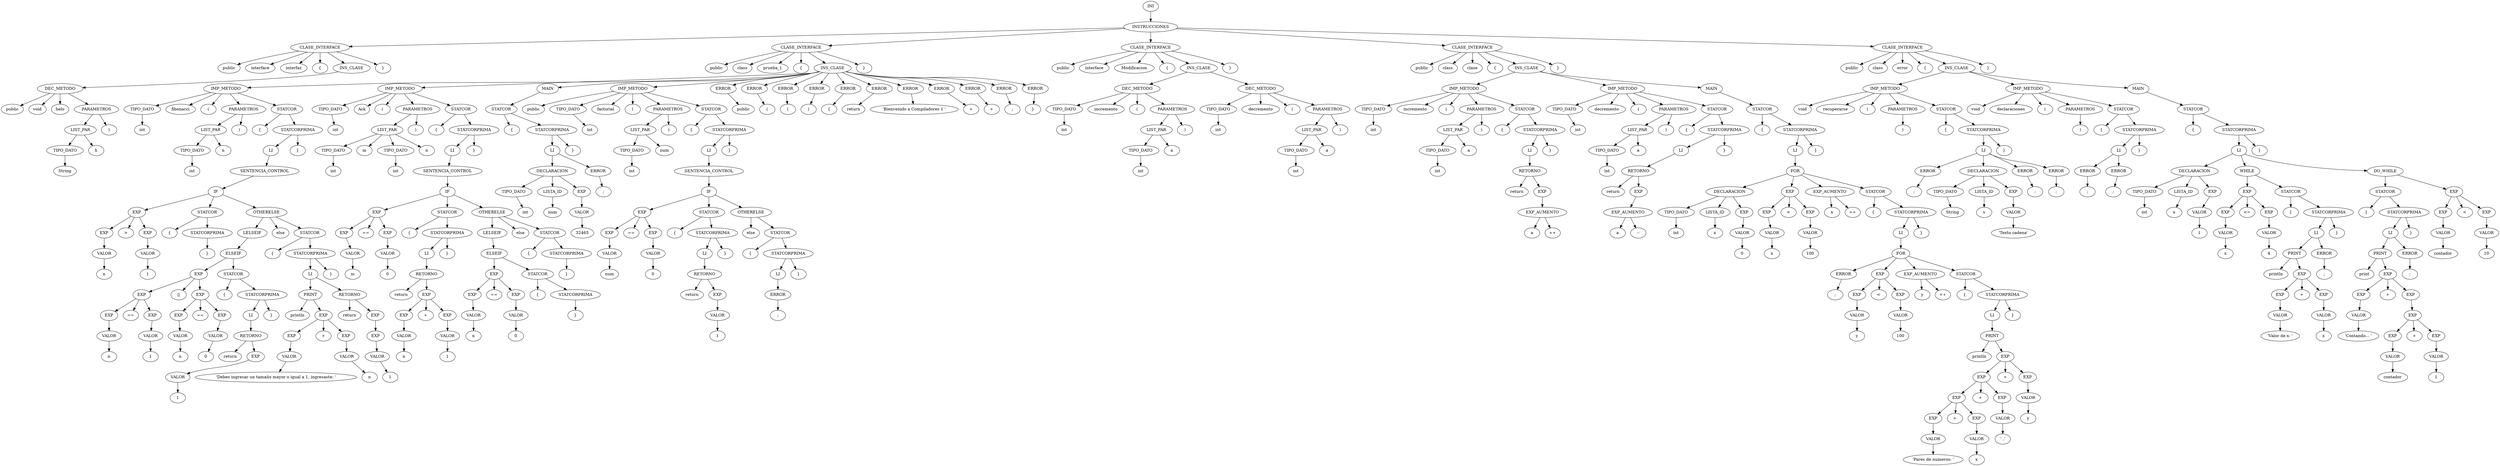 digraph G {1[label= "INI" fillcolor="#d62728"];
1->2;2[label= "INSTRUCCIONES" fillcolor="#d62728"];
2->3;3[label= "CLASE_INTERFACE" fillcolor="#d62728"];
3->4;4[label= "public" fillcolor="#d62728"];
3->5;5[label= "interface" fillcolor="#d62728"];
3->6;6[label= "interfaz" fillcolor="#d62728"];
3->7;7[label= "{" fillcolor="#d62728"];
3->8;8[label= "INS_CLASE" fillcolor="#d62728"];
8->9;9[label= "DEC_METODO" fillcolor="#d62728"];
9->10;10[label= "public" fillcolor="#d62728"];
9->11;11[label= "void" fillcolor="#d62728"];
9->12;12[label= "helo" fillcolor="#d62728"];
9->13;13[label= "PARAMETROS" fillcolor="#d62728"];
13->14;14[label= "LIST_PAR" fillcolor="#d62728"];
14->15;15[label= "TIPO_DATO" fillcolor="#d62728"];
15->16;16[label= "String" fillcolor="#d62728"];
14->17;17[label= "h" fillcolor="#d62728"];
13->18;18[label= ")" fillcolor="#d62728"];
3->19;19[label= "}" fillcolor="#d62728"];
2->20;20[label= "CLASE_INTERFACE" fillcolor="#d62728"];
20->21;21[label= "public" fillcolor="#d62728"];
20->22;22[label= "class" fillcolor="#d62728"];
20->23;23[label= "prueba_1" fillcolor="#d62728"];
20->24;24[label= "{" fillcolor="#d62728"];
20->25;25[label= "INS_CLASE" fillcolor="#d62728"];
25->26;26[label= "IMP_METODO" fillcolor="#d62728"];
26->27;27[label= "TIPO_DATO" fillcolor="#d62728"];
27->28;28[label= "int" fillcolor="#d62728"];
26->29;29[label= "fibonacci" fillcolor="#d62728"];
26->30;30[label= "(" fillcolor="#d62728"];
26->31;31[label= "PARAMETROS" fillcolor="#d62728"];
31->32;32[label= "LIST_PAR" fillcolor="#d62728"];
32->33;33[label= "TIPO_DATO" fillcolor="#d62728"];
33->34;34[label= "int" fillcolor="#d62728"];
32->35;35[label= "n" fillcolor="#d62728"];
31->36;36[label= ")" fillcolor="#d62728"];
26->37;37[label= "STATCOR" fillcolor="#d62728"];
37->38;38[label= "{" fillcolor="#d62728"];
37->39;39[label= "STATCORPRIMA" fillcolor="#d62728"];
39->40;40[label= "LI" fillcolor="#d62728"];
40->41;41[label= "SENTENCIA_CONTROL" fillcolor="#d62728"];
41->42;42[label= "IF" fillcolor="#d62728"];
42->43;43[label= "EXP" fillcolor="#d62728"];
43->44;44[label= "EXP" fillcolor="#d62728"];
44->45;45[label= "VALOR" fillcolor="#d62728"];
45->46;46[label= "n" fillcolor="#d62728"];
43->47;47[label= ">" fillcolor="#d62728"];
43->48;48[label= "EXP" fillcolor="#d62728"];
48->49;49[label= "VALOR" fillcolor="#d62728"];
49->50;50[label= "1" fillcolor="#d62728"];
42->51;51[label= "STATCOR" fillcolor="#d62728"];
51->52;52[label= "{" fillcolor="#d62728"];
51->53;53[label= "STATCORPRIMA" fillcolor="#d62728"];
53->54;54[label= "}" fillcolor="#d62728"];
42->55;55[label= "OTHERELSE" fillcolor="#d62728"];
55->56;56[label= "LELSEIF" fillcolor="#d62728"];
56->57;57[label= "ELSEIF" fillcolor="#d62728"];
57->58;58[label= "EXP" fillcolor="#d62728"];
58->59;59[label= "EXP" fillcolor="#d62728"];
59->60;60[label= "EXP" fillcolor="#d62728"];
60->61;61[label= "VALOR" fillcolor="#d62728"];
61->62;62[label= "n" fillcolor="#d62728"];
59->63;63[label= "==" fillcolor="#d62728"];
59->64;64[label= "EXP" fillcolor="#d62728"];
64->65;65[label= "VALOR" fillcolor="#d62728"];
65->66;66[label= "1" fillcolor="#d62728"];
58->67;67[label= "||" fillcolor="#d62728"];
58->68;68[label= "EXP" fillcolor="#d62728"];
68->69;69[label= "EXP" fillcolor="#d62728"];
69->70;70[label= "VALOR" fillcolor="#d62728"];
70->71;71[label= "n" fillcolor="#d62728"];
68->72;72[label= "==" fillcolor="#d62728"];
68->73;73[label= "EXP" fillcolor="#d62728"];
73->74;74[label= "VALOR" fillcolor="#d62728"];
74->75;75[label= "0" fillcolor="#d62728"];
57->76;76[label= "STATCOR" fillcolor="#d62728"];
76->77;77[label= "{" fillcolor="#d62728"];
76->78;78[label= "STATCORPRIMA" fillcolor="#d62728"];
78->79;79[label= "LI" fillcolor="#d62728"];
79->80;80[label= "RETORNO" fillcolor="#d62728"];
80->81;81[label= "return" fillcolor="#d62728"];
80->82;82[label= "EXP" fillcolor="#d62728"];
82->83;83[label= "VALOR" fillcolor="#d62728"];
83->84;84[label= "1" fillcolor="#d62728"];
78->85;85[label= "}" fillcolor="#d62728"];
55->86;86[label= "else" fillcolor="#d62728"];
55->87;87[label= "STATCOR" fillcolor="#d62728"];
87->88;88[label= "{" fillcolor="#d62728"];
87->89;89[label= "STATCORPRIMA" fillcolor="#d62728"];
89->90;90[label= "LI" fillcolor="#d62728"];
90->91;91[label= "PRINT" fillcolor="#d62728"];
91->92;92[label= "println" fillcolor="#d62728"];
91->93;93[label= "EXP" fillcolor="#d62728"];
93->94;94[label= "EXP" fillcolor="#d62728"];
94->95;95[label= "VALOR" fillcolor="#d62728"];
95->96;96[label= "'Debes ingresar un tamaño mayor o igual a 1, ingresaste: '" fillcolor="#d62728"];
93->97;97[label= "+" fillcolor="#d62728"];
93->98;98[label= "EXP" fillcolor="#d62728"];
98->99;99[label= "VALOR" fillcolor="#d62728"];
99->100;100[label= "n" fillcolor="#d62728"];
90->101;101[label= "RETORNO" fillcolor="#d62728"];
101->102;102[label= "return" fillcolor="#d62728"];
101->103;103[label= "EXP" fillcolor="#d62728"];
103->104;104[label= "EXP" fillcolor="#d62728"];
104->105;105[label= "VALOR" fillcolor="#d62728"];
105->106;106[label= "1" fillcolor="#d62728"];
89->107;107[label= "}" fillcolor="#d62728"];
39->108;108[label= "}" fillcolor="#d62728"];
25->109;109[label= "IMP_METODO" fillcolor="#d62728"];
109->110;110[label= "TIPO_DATO" fillcolor="#d62728"];
110->111;111[label= "int" fillcolor="#d62728"];
109->112;112[label= "Ack" fillcolor="#d62728"];
109->113;113[label= "(" fillcolor="#d62728"];
109->114;114[label= "PARAMETROS" fillcolor="#d62728"];
114->115;115[label= "LIST_PAR" fillcolor="#d62728"];
115->116;116[label= "TIPO_DATO" fillcolor="#d62728"];
116->117;117[label= "int" fillcolor="#d62728"];
115->118;118[label= "m" fillcolor="#d62728"];
115->119;119[label= "TIPO_DATO" fillcolor="#d62728"];
119->120;120[label= "int" fillcolor="#d62728"];
115->121;121[label= "n" fillcolor="#d62728"];
114->122;122[label= ")" fillcolor="#d62728"];
109->123;123[label= "STATCOR" fillcolor="#d62728"];
123->124;124[label= "{" fillcolor="#d62728"];
123->125;125[label= "STATCORPRIMA" fillcolor="#d62728"];
125->126;126[label= "LI" fillcolor="#d62728"];
126->127;127[label= "SENTENCIA_CONTROL" fillcolor="#d62728"];
127->128;128[label= "IF" fillcolor="#d62728"];
128->129;129[label= "EXP" fillcolor="#d62728"];
129->130;130[label= "EXP" fillcolor="#d62728"];
130->131;131[label= "VALOR" fillcolor="#d62728"];
131->132;132[label= "m" fillcolor="#d62728"];
129->133;133[label= "==" fillcolor="#d62728"];
129->134;134[label= "EXP" fillcolor="#d62728"];
134->135;135[label= "VALOR" fillcolor="#d62728"];
135->136;136[label= "0" fillcolor="#d62728"];
128->137;137[label= "STATCOR" fillcolor="#d62728"];
137->138;138[label= "{" fillcolor="#d62728"];
137->139;139[label= "STATCORPRIMA" fillcolor="#d62728"];
139->140;140[label= "LI" fillcolor="#d62728"];
140->141;141[label= "RETORNO" fillcolor="#d62728"];
141->142;142[label= "return" fillcolor="#d62728"];
141->143;143[label= "EXP" fillcolor="#d62728"];
143->144;144[label= "EXP" fillcolor="#d62728"];
144->145;145[label= "VALOR" fillcolor="#d62728"];
145->146;146[label= "n" fillcolor="#d62728"];
143->147;147[label= "+" fillcolor="#d62728"];
143->148;148[label= "EXP" fillcolor="#d62728"];
148->149;149[label= "VALOR" fillcolor="#d62728"];
149->150;150[label= "1" fillcolor="#d62728"];
139->151;151[label= "}" fillcolor="#d62728"];
128->152;152[label= "OTHERELSE" fillcolor="#d62728"];
152->153;153[label= "LELSEIF" fillcolor="#d62728"];
153->154;154[label= "ELSEIF" fillcolor="#d62728"];
154->155;155[label= "EXP" fillcolor="#d62728"];
155->156;156[label= "EXP" fillcolor="#d62728"];
156->157;157[label= "VALOR" fillcolor="#d62728"];
157->158;158[label= "n" fillcolor="#d62728"];
155->159;159[label= "==" fillcolor="#d62728"];
155->160;160[label= "EXP" fillcolor="#d62728"];
160->161;161[label= "VALOR" fillcolor="#d62728"];
161->162;162[label= "0" fillcolor="#d62728"];
154->163;163[label= "STATCOR" fillcolor="#d62728"];
163->164;164[label= "{" fillcolor="#d62728"];
163->165;165[label= "STATCORPRIMA" fillcolor="#d62728"];
165->166;166[label= "}" fillcolor="#d62728"];
152->167;167[label= "else" fillcolor="#d62728"];
152->168;168[label= "STATCOR" fillcolor="#d62728"];
168->169;169[label= "{" fillcolor="#d62728"];
168->170;170[label= "STATCORPRIMA" fillcolor="#d62728"];
170->171;171[label= "}" fillcolor="#d62728"];
125->172;172[label= "}" fillcolor="#d62728"];
25->173;173[label= "MAIN" fillcolor="#d62728"];
173->174;174[label= "STATCOR" fillcolor="#d62728"];
174->175;175[label= "{" fillcolor="#d62728"];
174->176;176[label= "STATCORPRIMA" fillcolor="#d62728"];
176->177;177[label= "LI" fillcolor="#d62728"];
177->178;178[label= "DECLARACION" fillcolor="#d62728"];
178->179;179[label= "TIPO_DATO" fillcolor="#d62728"];
179->180;180[label= "int" fillcolor="#d62728"];
178->181;181[label= "LISTA_ID" fillcolor="#d62728"];
181->182;182[label= "num" fillcolor="#d62728"];
178->183;183[label= "EXP" fillcolor="#d62728"];
183->184;184[label= "VALOR" fillcolor="#d62728"];
184->185;185[label= "32465" fillcolor="#d62728"];
177->186;186[label= "ERROR" fillcolor="#d62728"];
186->187;187[label= ";" fillcolor="#d62728"];
176->188;188[label= "}" fillcolor="#d62728"];
25->189;189[label= "IMP_METODO" fillcolor="#d62728"];
189->190;190[label= "public" fillcolor="#d62728"];
189->191;191[label= "TIPO_DATO" fillcolor="#d62728"];
191->192;192[label= "int" fillcolor="#d62728"];
189->193;193[label= "factorial" fillcolor="#d62728"];
189->194;194[label= "(" fillcolor="#d62728"];
189->195;195[label= "PARAMETROS" fillcolor="#d62728"];
195->196;196[label= "LIST_PAR" fillcolor="#d62728"];
196->197;197[label= "TIPO_DATO" fillcolor="#d62728"];
197->198;198[label= "int" fillcolor="#d62728"];
196->199;199[label= "num" fillcolor="#d62728"];
195->200;200[label= ")" fillcolor="#d62728"];
189->201;201[label= "STATCOR" fillcolor="#d62728"];
201->202;202[label= "{" fillcolor="#d62728"];
201->203;203[label= "STATCORPRIMA" fillcolor="#d62728"];
203->204;204[label= "LI" fillcolor="#d62728"];
204->205;205[label= "SENTENCIA_CONTROL" fillcolor="#d62728"];
205->206;206[label= "IF" fillcolor="#d62728"];
206->207;207[label= "EXP" fillcolor="#d62728"];
207->208;208[label= "EXP" fillcolor="#d62728"];
208->209;209[label= "VALOR" fillcolor="#d62728"];
209->210;210[label= "num" fillcolor="#d62728"];
207->211;211[label= "==" fillcolor="#d62728"];
207->212;212[label= "EXP" fillcolor="#d62728"];
212->213;213[label= "VALOR" fillcolor="#d62728"];
213->214;214[label= "0" fillcolor="#d62728"];
206->215;215[label= "STATCOR" fillcolor="#d62728"];
215->216;216[label= "{" fillcolor="#d62728"];
215->217;217[label= "STATCORPRIMA" fillcolor="#d62728"];
217->218;218[label= "LI" fillcolor="#d62728"];
218->219;219[label= "RETORNO" fillcolor="#d62728"];
219->220;220[label= "return" fillcolor="#d62728"];
219->221;221[label= "EXP" fillcolor="#d62728"];
221->222;222[label= "VALOR" fillcolor="#d62728"];
222->223;223[label= "1" fillcolor="#d62728"];
217->224;224[label= "}" fillcolor="#d62728"];
206->225;225[label= "OTHERELSE" fillcolor="#d62728"];
225->226;226[label= "else" fillcolor="#d62728"];
225->227;227[label= "STATCOR" fillcolor="#d62728"];
227->228;228[label= "{" fillcolor="#d62728"];
227->229;229[label= "STATCORPRIMA" fillcolor="#d62728"];
229->230;230[label= "LI" fillcolor="#d62728"];
230->231;231[label= "ERROR" fillcolor="#d62728"];
231->232;232[label= ";" fillcolor="#d62728"];
229->233;233[label= "}" fillcolor="#d62728"];
203->234;234[label= "}" fillcolor="#d62728"];
25->235;235[label= "ERROR" fillcolor="#d62728"];
235->236;236[label= "public" fillcolor="#d62728"];
25->237;237[label= "ERROR" fillcolor="#d62728"];
237->238;238[label= "(" fillcolor="#d62728"];
25->239;239[label= "ERROR" fillcolor="#d62728"];
239->240;240[label= "(" fillcolor="#d62728"];
25->241;241[label= "ERROR" fillcolor="#d62728"];
241->242;242[label= ")" fillcolor="#d62728"];
25->243;243[label= "ERROR" fillcolor="#d62728"];
243->244;244[label= "{" fillcolor="#d62728"];
25->245;245[label= "ERROR" fillcolor="#d62728"];
245->246;246[label= "return" fillcolor="#d62728"];
25->247;247[label= "ERROR" fillcolor="#d62728"];
247->248;248[label= "'Bienvenido a Compiladores 1 '" fillcolor="#d62728"];
25->249;249[label= "ERROR" fillcolor="#d62728"];
249->250;250[label= "+" fillcolor="#d62728"];
25->251;251[label= "ERROR" fillcolor="#d62728"];
251->252;252[label= "+" fillcolor="#d62728"];
25->253;253[label= "ERROR" fillcolor="#d62728"];
253->254;254[label= ";" fillcolor="#d62728"];
25->255;255[label= "ERROR" fillcolor="#d62728"];
255->256;256[label= "}" fillcolor="#d62728"];
20->257;257[label= "}" fillcolor="#d62728"];
2->258;258[label= "CLASE_INTERFACE" fillcolor="#d62728"];
258->259;259[label= "public" fillcolor="#d62728"];
258->260;260[label= "interface" fillcolor="#d62728"];
258->261;261[label= "Modificacion" fillcolor="#d62728"];
258->262;262[label= "{" fillcolor="#d62728"];
258->263;263[label= "INS_CLASE" fillcolor="#d62728"];
263->264;264[label= "DEC_METODO" fillcolor="#d62728"];
264->265;265[label= "TIPO_DATO" fillcolor="#d62728"];
265->266;266[label= "int" fillcolor="#d62728"];
264->267;267[label= "incremento" fillcolor="#d62728"];
264->268;268[label= "(" fillcolor="#d62728"];
264->269;269[label= "PARAMETROS" fillcolor="#d62728"];
269->270;270[label= "LIST_PAR" fillcolor="#d62728"];
270->271;271[label= "TIPO_DATO" fillcolor="#d62728"];
271->272;272[label= "int" fillcolor="#d62728"];
270->273;273[label= "a" fillcolor="#d62728"];
269->274;274[label= ")" fillcolor="#d62728"];
263->275;275[label= "DEC_METODO" fillcolor="#d62728"];
275->276;276[label= "TIPO_DATO" fillcolor="#d62728"];
276->277;277[label= "int" fillcolor="#d62728"];
275->278;278[label= "decremento" fillcolor="#d62728"];
275->279;279[label= "(" fillcolor="#d62728"];
275->280;280[label= "PARAMETROS" fillcolor="#d62728"];
280->281;281[label= "LIST_PAR" fillcolor="#d62728"];
281->282;282[label= "TIPO_DATO" fillcolor="#d62728"];
282->283;283[label= "int" fillcolor="#d62728"];
281->284;284[label= "a" fillcolor="#d62728"];
280->285;285[label= ")" fillcolor="#d62728"];
258->286;286[label= "}" fillcolor="#d62728"];
2->287;287[label= "CLASE_INTERFACE" fillcolor="#d62728"];
287->288;288[label= "public" fillcolor="#d62728"];
287->289;289[label= "class" fillcolor="#d62728"];
287->290;290[label= "clase" fillcolor="#d62728"];
287->291;291[label= "{" fillcolor="#d62728"];
287->292;292[label= "INS_CLASE" fillcolor="#d62728"];
292->293;293[label= "IMP_METODO" fillcolor="#d62728"];
293->294;294[label= "TIPO_DATO" fillcolor="#d62728"];
294->295;295[label= "int" fillcolor="#d62728"];
293->296;296[label= "incremento" fillcolor="#d62728"];
293->297;297[label= "(" fillcolor="#d62728"];
293->298;298[label= "PARAMETROS" fillcolor="#d62728"];
298->299;299[label= "LIST_PAR" fillcolor="#d62728"];
299->300;300[label= "TIPO_DATO" fillcolor="#d62728"];
300->301;301[label= "int" fillcolor="#d62728"];
299->302;302[label= "a" fillcolor="#d62728"];
298->303;303[label= ")" fillcolor="#d62728"];
293->304;304[label= "STATCOR" fillcolor="#d62728"];
304->305;305[label= "{" fillcolor="#d62728"];
304->306;306[label= "STATCORPRIMA" fillcolor="#d62728"];
306->307;307[label= "LI" fillcolor="#d62728"];
307->308;308[label= "RETORNO" fillcolor="#d62728"];
308->309;309[label= "return" fillcolor="#d62728"];
308->310;310[label= "EXP" fillcolor="#d62728"];
310->311;311[label= "EXP_AUMENTO" fillcolor="#d62728"];
311->312;312[label= "a" fillcolor="#d62728"];
311->313;313[label= "++" fillcolor="#d62728"];
306->314;314[label= "}" fillcolor="#d62728"];
292->315;315[label= "IMP_METODO" fillcolor="#d62728"];
315->316;316[label= "TIPO_DATO" fillcolor="#d62728"];
316->317;317[label= "int" fillcolor="#d62728"];
315->318;318[label= "decremento" fillcolor="#d62728"];
315->319;319[label= "(" fillcolor="#d62728"];
315->320;320[label= "PARAMETROS" fillcolor="#d62728"];
320->321;321[label= "LIST_PAR" fillcolor="#d62728"];
321->322;322[label= "TIPO_DATO" fillcolor="#d62728"];
322->323;323[label= "int" fillcolor="#d62728"];
321->324;324[label= "a" fillcolor="#d62728"];
320->325;325[label= ")" fillcolor="#d62728"];
315->326;326[label= "STATCOR" fillcolor="#d62728"];
326->327;327[label= "{" fillcolor="#d62728"];
326->328;328[label= "STATCORPRIMA" fillcolor="#d62728"];
328->329;329[label= "LI" fillcolor="#d62728"];
329->330;330[label= "RETORNO" fillcolor="#d62728"];
330->331;331[label= "return" fillcolor="#d62728"];
330->332;332[label= "EXP" fillcolor="#d62728"];
332->333;333[label= "EXP_AUMENTO" fillcolor="#d62728"];
333->334;334[label= "a" fillcolor="#d62728"];
333->335;335[label= "--" fillcolor="#d62728"];
328->336;336[label= "}" fillcolor="#d62728"];
292->337;337[label= "MAIN" fillcolor="#d62728"];
337->338;338[label= "STATCOR" fillcolor="#d62728"];
338->339;339[label= "{" fillcolor="#d62728"];
338->340;340[label= "STATCORPRIMA" fillcolor="#d62728"];
340->341;341[label= "LI" fillcolor="#d62728"];
341->342;342[label= "FOR" fillcolor="#d62728"];
342->343;343[label= "DECLARACION" fillcolor="#d62728"];
343->344;344[label= "TIPO_DATO" fillcolor="#d62728"];
344->345;345[label= "int" fillcolor="#d62728"];
343->346;346[label= "LISTA_ID" fillcolor="#d62728"];
346->347;347[label= "x" fillcolor="#d62728"];
343->348;348[label= "EXP" fillcolor="#d62728"];
348->349;349[label= "VALOR" fillcolor="#d62728"];
349->350;350[label= "0" fillcolor="#d62728"];
342->351;351[label= "EXP" fillcolor="#d62728"];
351->352;352[label= "EXP" fillcolor="#d62728"];
352->353;353[label= "VALOR" fillcolor="#d62728"];
353->354;354[label= "x" fillcolor="#d62728"];
351->355;355[label= "<" fillcolor="#d62728"];
351->356;356[label= "EXP" fillcolor="#d62728"];
356->357;357[label= "VALOR" fillcolor="#d62728"];
357->358;358[label= "100" fillcolor="#d62728"];
342->359;359[label= "EXP_AUMENTO" fillcolor="#d62728"];
359->360;360[label= "x" fillcolor="#d62728"];
359->361;361[label= "++" fillcolor="#d62728"];
342->362;362[label= "STATCOR" fillcolor="#d62728"];
362->363;363[label= "{" fillcolor="#d62728"];
362->364;364[label= "STATCORPRIMA" fillcolor="#d62728"];
364->365;365[label= "LI" fillcolor="#d62728"];
365->366;366[label= "FOR" fillcolor="#d62728"];
366->367;367[label= "ERROR" fillcolor="#d62728"];
367->368;368[label= ";" fillcolor="#d62728"];
366->369;369[label= "EXP" fillcolor="#d62728"];
369->370;370[label= "EXP" fillcolor="#d62728"];
370->371;371[label= "VALOR" fillcolor="#d62728"];
371->372;372[label= "y" fillcolor="#d62728"];
369->373;373[label= "<" fillcolor="#d62728"];
369->374;374[label= "EXP" fillcolor="#d62728"];
374->375;375[label= "VALOR" fillcolor="#d62728"];
375->376;376[label= "100" fillcolor="#d62728"];
366->377;377[label= "EXP_AUMENTO" fillcolor="#d62728"];
377->378;378[label= "y" fillcolor="#d62728"];
377->379;379[label= "++" fillcolor="#d62728"];
366->380;380[label= "STATCOR" fillcolor="#d62728"];
380->381;381[label= "{" fillcolor="#d62728"];
380->382;382[label= "STATCORPRIMA" fillcolor="#d62728"];
382->383;383[label= "LI" fillcolor="#d62728"];
383->384;384[label= "PRINT" fillcolor="#d62728"];
384->385;385[label= "println" fillcolor="#d62728"];
384->386;386[label= "EXP" fillcolor="#d62728"];
386->387;387[label= "EXP" fillcolor="#d62728"];
387->388;388[label= "EXP" fillcolor="#d62728"];
388->389;389[label= "EXP" fillcolor="#d62728"];
389->390;390[label= "VALOR" fillcolor="#d62728"];
390->391;391[label= "'Pares de numeros: '" fillcolor="#d62728"];
388->392;392[label= "+" fillcolor="#d62728"];
388->393;393[label= "EXP" fillcolor="#d62728"];
393->394;394[label= "VALOR" fillcolor="#d62728"];
394->395;395[label= "x" fillcolor="#d62728"];
387->396;396[label= "+" fillcolor="#d62728"];
387->397;397[label= "EXP" fillcolor="#d62728"];
397->398;398[label= "VALOR" fillcolor="#d62728"];
398->399;399[label= "' ,'" fillcolor="#d62728"];
386->400;400[label= "+" fillcolor="#d62728"];
386->401;401[label= "EXP" fillcolor="#d62728"];
401->402;402[label= "VALOR" fillcolor="#d62728"];
402->403;403[label= "y" fillcolor="#d62728"];
382->404;404[label= "}" fillcolor="#d62728"];
364->405;405[label= "}" fillcolor="#d62728"];
340->406;406[label= "}" fillcolor="#d62728"];
287->407;407[label= "}" fillcolor="#d62728"];
2->408;408[label= "CLASE_INTERFACE" fillcolor="#d62728"];
408->409;409[label= "public" fillcolor="#d62728"];
408->410;410[label= "class" fillcolor="#d62728"];
408->411;411[label= "error" fillcolor="#d62728"];
408->412;412[label= "{" fillcolor="#d62728"];
408->413;413[label= "INS_CLASE" fillcolor="#d62728"];
413->414;414[label= "IMP_METODO" fillcolor="#d62728"];
414->415;415[label= "void" fillcolor="#d62728"];
414->416;416[label= "recuperarse" fillcolor="#d62728"];
414->417;417[label= "(" fillcolor="#d62728"];
414->418;418[label= "PARAMETROS" fillcolor="#d62728"];
418->419;419[label= ")" fillcolor="#d62728"];
414->420;420[label= "STATCOR" fillcolor="#d62728"];
420->421;421[label= "{" fillcolor="#d62728"];
420->422;422[label= "STATCORPRIMA" fillcolor="#d62728"];
422->423;423[label= "LI" fillcolor="#d62728"];
423->424;424[label= "ERROR" fillcolor="#d62728"];
424->425;425[label= ";" fillcolor="#d62728"];
423->426;426[label= "DECLARACION" fillcolor="#d62728"];
426->427;427[label= "TIPO_DATO" fillcolor="#d62728"];
427->428;428[label= "String" fillcolor="#d62728"];
426->429;429[label= "LISTA_ID" fillcolor="#d62728"];
429->430;430[label= "s" fillcolor="#d62728"];
426->431;431[label= "EXP" fillcolor="#d62728"];
431->432;432[label= "VALOR" fillcolor="#d62728"];
432->433;433[label= "'Texto cadena'" fillcolor="#d62728"];
423->434;434[label= "ERROR" fillcolor="#d62728"];
434->435;435[label= ";" fillcolor="#d62728"];
423->436;436[label= "ERROR" fillcolor="#d62728"];
436->437;437[label= ";" fillcolor="#d62728"];
422->438;438[label= "}" fillcolor="#d62728"];
413->439;439[label= "IMP_METODO" fillcolor="#d62728"];
439->440;440[label= "void" fillcolor="#d62728"];
439->441;441[label= "declaraciones" fillcolor="#d62728"];
439->442;442[label= "(" fillcolor="#d62728"];
439->443;443[label= "PARAMETROS" fillcolor="#d62728"];
443->444;444[label= ")" fillcolor="#d62728"];
439->445;445[label= "STATCOR" fillcolor="#d62728"];
445->446;446[label= "{" fillcolor="#d62728"];
445->447;447[label= "STATCORPRIMA" fillcolor="#d62728"];
447->448;448[label= "LI" fillcolor="#d62728"];
448->449;449[label= "ERROR" fillcolor="#d62728"];
449->450;450[label= ";" fillcolor="#d62728"];
448->451;451[label= "ERROR" fillcolor="#d62728"];
451->452;452[label= ";" fillcolor="#d62728"];
447->453;453[label= "}" fillcolor="#d62728"];
413->454;454[label= "MAIN" fillcolor="#d62728"];
454->455;455[label= "STATCOR" fillcolor="#d62728"];
455->456;456[label= "{" fillcolor="#d62728"];
455->457;457[label= "STATCORPRIMA" fillcolor="#d62728"];
457->458;458[label= "LI" fillcolor="#d62728"];
458->459;459[label= "DECLARACION" fillcolor="#d62728"];
459->460;460[label= "TIPO_DATO" fillcolor="#d62728"];
460->461;461[label= "int" fillcolor="#d62728"];
459->462;462[label= "LISTA_ID" fillcolor="#d62728"];
462->463;463[label= "x" fillcolor="#d62728"];
459->464;464[label= "EXP" fillcolor="#d62728"];
464->465;465[label= "VALOR" fillcolor="#d62728"];
465->466;466[label= "1" fillcolor="#d62728"];
458->467;467[label= "WHILE" fillcolor="#d62728"];
467->468;468[label= "EXP" fillcolor="#d62728"];
468->469;469[label= "EXP" fillcolor="#d62728"];
469->470;470[label= "VALOR" fillcolor="#d62728"];
470->471;471[label= "x" fillcolor="#d62728"];
468->472;472[label= "<=" fillcolor="#d62728"];
468->473;473[label= "EXP" fillcolor="#d62728"];
473->474;474[label= "VALOR" fillcolor="#d62728"];
474->475;475[label= "4" fillcolor="#d62728"];
467->476;476[label= "STATCOR" fillcolor="#d62728"];
476->477;477[label= "{" fillcolor="#d62728"];
476->478;478[label= "STATCORPRIMA" fillcolor="#d62728"];
478->479;479[label= "LI" fillcolor="#d62728"];
479->480;480[label= "PRINT" fillcolor="#d62728"];
480->481;481[label= "println" fillcolor="#d62728"];
480->482;482[label= "EXP" fillcolor="#d62728"];
482->483;483[label= "EXP" fillcolor="#d62728"];
483->484;484[label= "VALOR" fillcolor="#d62728"];
484->485;485[label= "'Valor de x: '" fillcolor="#d62728"];
482->486;486[label= "+" fillcolor="#d62728"];
482->487;487[label= "EXP" fillcolor="#d62728"];
487->488;488[label= "VALOR" fillcolor="#d62728"];
488->489;489[label= "x" fillcolor="#d62728"];
479->490;490[label= "ERROR" fillcolor="#d62728"];
490->491;491[label= ";" fillcolor="#d62728"];
478->492;492[label= "}" fillcolor="#d62728"];
458->493;493[label= "DO_WHILE" fillcolor="#d62728"];
493->494;494[label= "STATCOR" fillcolor="#d62728"];
494->495;495[label= "{" fillcolor="#d62728"];
494->496;496[label= "STATCORPRIMA" fillcolor="#d62728"];
496->497;497[label= "LI" fillcolor="#d62728"];
497->498;498[label= "PRINT" fillcolor="#d62728"];
498->499;499[label= "print" fillcolor="#d62728"];
498->500;500[label= "EXP" fillcolor="#d62728"];
500->501;501[label= "EXP" fillcolor="#d62728"];
501->502;502[label= "VALOR" fillcolor="#d62728"];
502->503;503[label= "'Contando... '" fillcolor="#d62728"];
500->504;504[label= "+" fillcolor="#d62728"];
500->505;505[label= "EXP" fillcolor="#d62728"];
505->506;506[label= "EXP" fillcolor="#d62728"];
506->507;507[label= "EXP" fillcolor="#d62728"];
507->508;508[label= "VALOR" fillcolor="#d62728"];
508->509;509[label= "contador" fillcolor="#d62728"];
506->510;510[label= "+" fillcolor="#d62728"];
506->511;511[label= "EXP" fillcolor="#d62728"];
511->512;512[label= "VALOR" fillcolor="#d62728"];
512->513;513[label= "1" fillcolor="#d62728"];
497->514;514[label= "ERROR" fillcolor="#d62728"];
514->515;515[label= ";" fillcolor="#d62728"];
496->516;516[label= "}" fillcolor="#d62728"];
493->517;517[label= "EXP" fillcolor="#d62728"];
517->518;518[label= "EXP" fillcolor="#d62728"];
518->519;519[label= "VALOR" fillcolor="#d62728"];
519->520;520[label= "contador" fillcolor="#d62728"];
517->521;521[label= "<" fillcolor="#d62728"];
517->522;522[label= "EXP" fillcolor="#d62728"];
522->523;523[label= "VALOR" fillcolor="#d62728"];
523->524;524[label= "10" fillcolor="#d62728"];
457->525;525[label= "}" fillcolor="#d62728"];
408->526;526[label= "}" fillcolor="#d62728"];
}